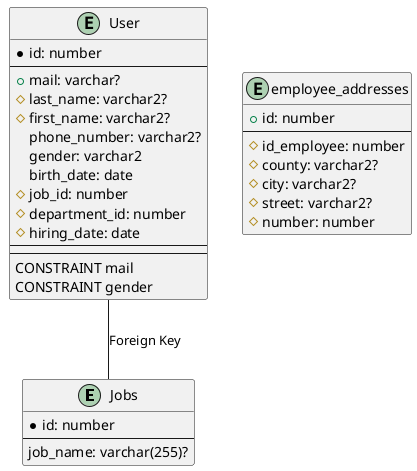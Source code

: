 @startuml auto_service

entity "Jobs"
{
  *id: number
  --
  job_name: varchar(255)?
}

entity "User"
{
  *id: number
  --
  +mail: varchar?
  #last_name: varchar2?
  #first_name: varchar2?
  phone_number: varchar2?
  gender: varchar2
  birth_date: date
  #job_id: number
  #department_id: number
  #hiring_date: date
  --
  --
  CONSTRAINT mail
  CONSTRAINT gender
}

entity "employee_addresses"
{
  +id: number
  --
  #id_employee: number
  #county: varchar2?
  #city: varchar2?
  #street: varchar2?
  #number: number
}

User -- Jobs: "Foreign Key"

@enduml
